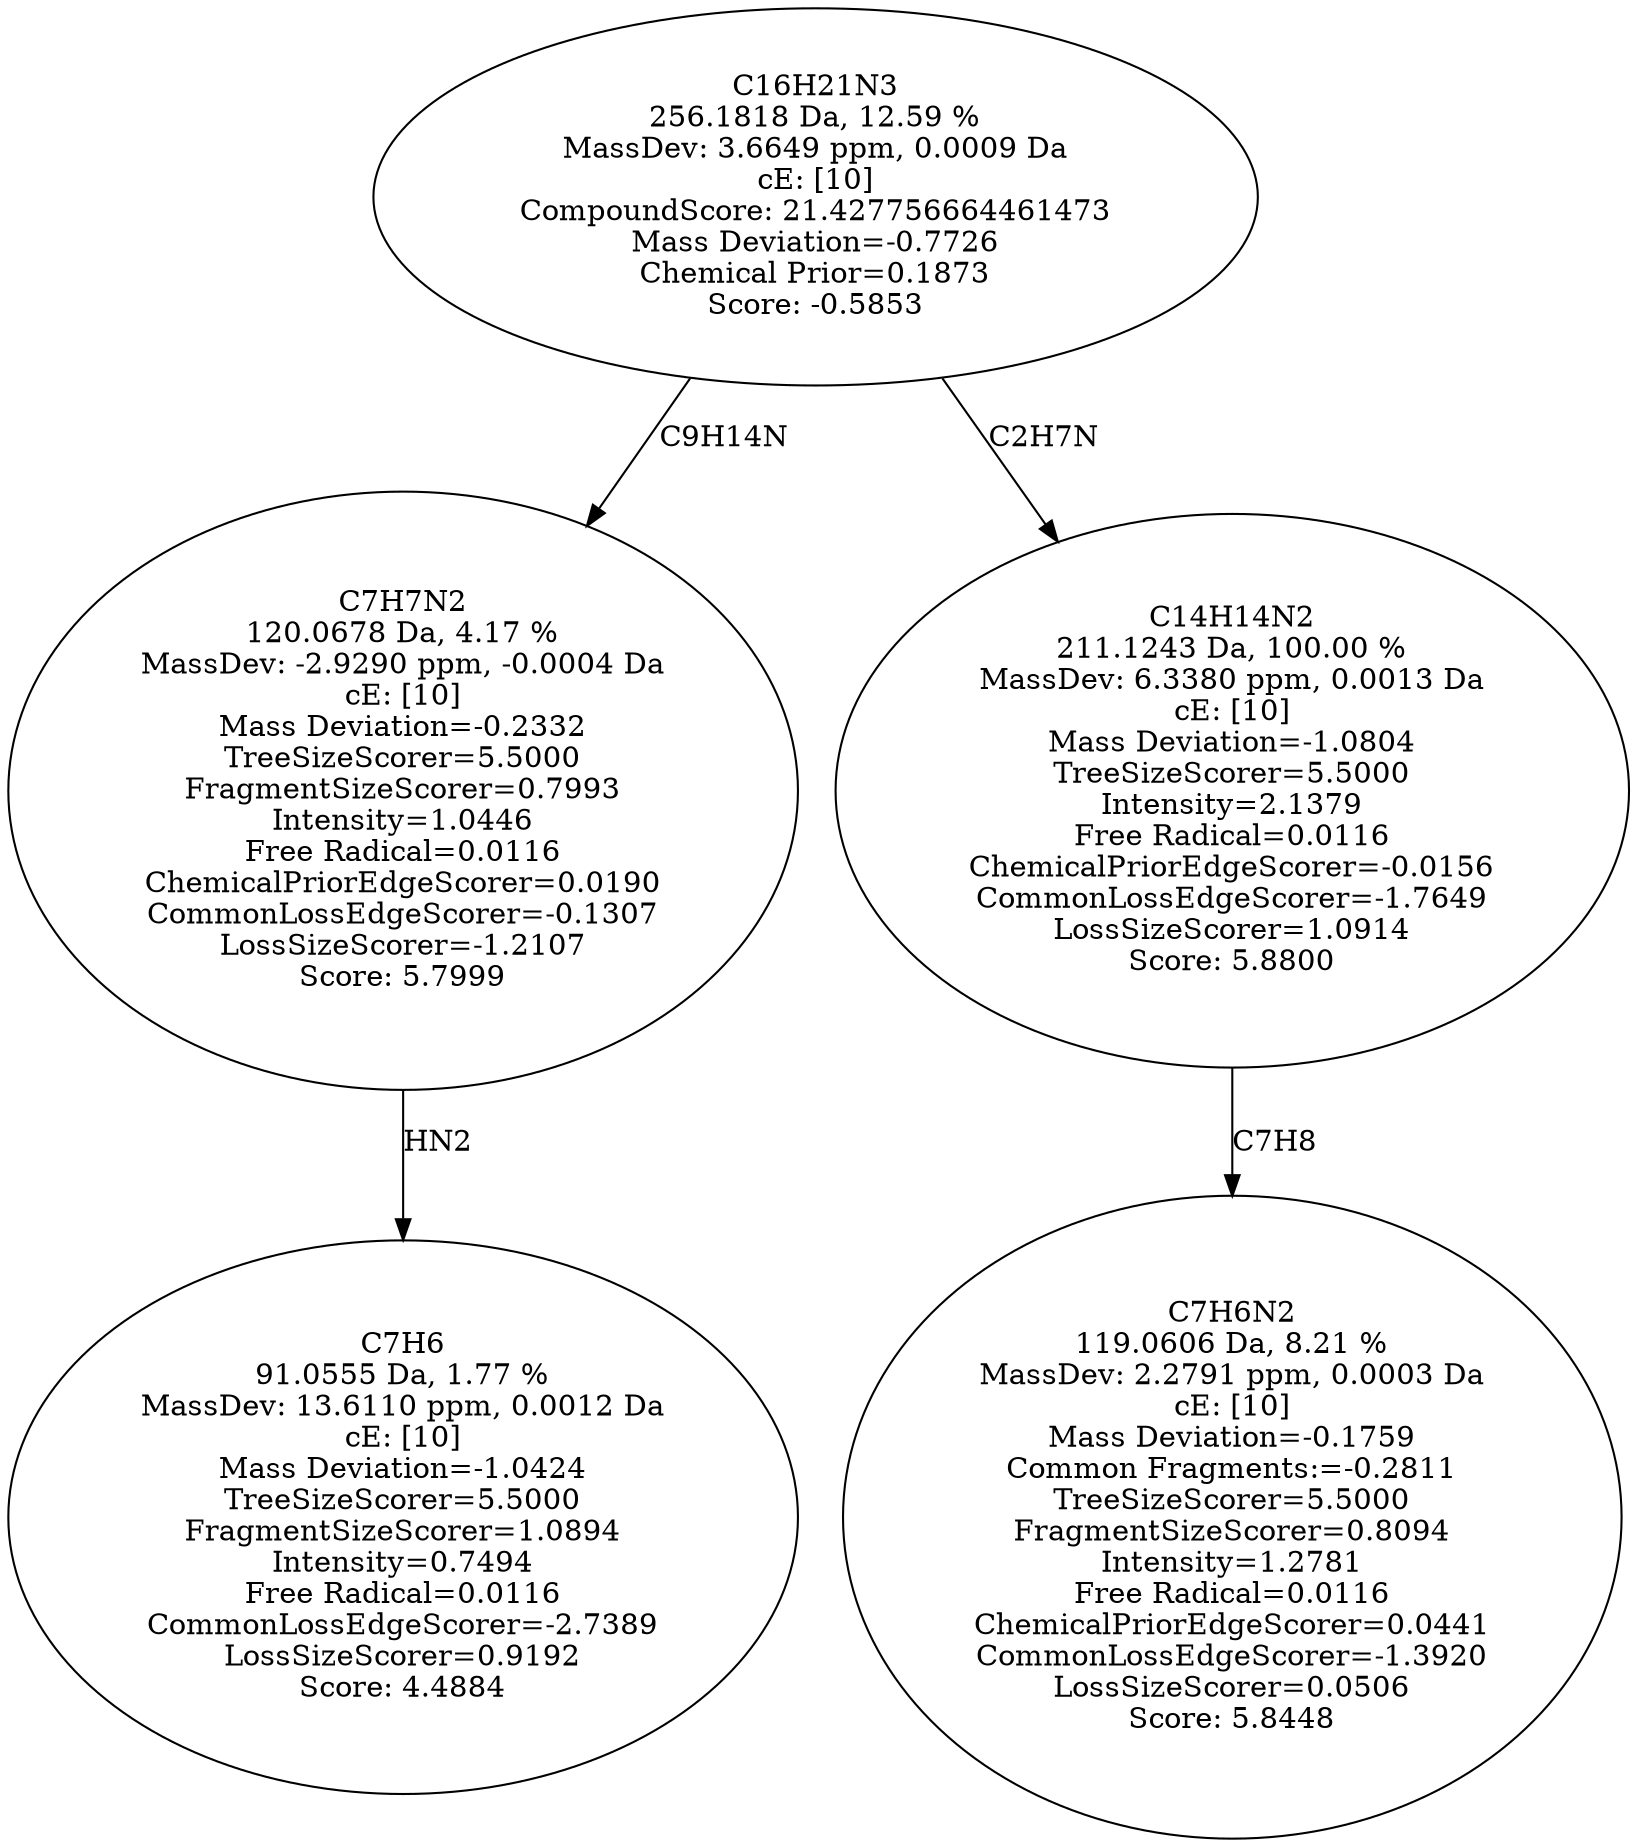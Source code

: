 strict digraph {
v1 [label="C7H6\n91.0555 Da, 1.77 %\nMassDev: 13.6110 ppm, 0.0012 Da\ncE: [10]\nMass Deviation=-1.0424\nTreeSizeScorer=5.5000\nFragmentSizeScorer=1.0894\nIntensity=0.7494\nFree Radical=0.0116\nCommonLossEdgeScorer=-2.7389\nLossSizeScorer=0.9192\nScore: 4.4884"];
v2 [label="C7H7N2\n120.0678 Da, 4.17 %\nMassDev: -2.9290 ppm, -0.0004 Da\ncE: [10]\nMass Deviation=-0.2332\nTreeSizeScorer=5.5000\nFragmentSizeScorer=0.7993\nIntensity=1.0446\nFree Radical=0.0116\nChemicalPriorEdgeScorer=0.0190\nCommonLossEdgeScorer=-0.1307\nLossSizeScorer=-1.2107\nScore: 5.7999"];
v3 [label="C7H6N2\n119.0606 Da, 8.21 %\nMassDev: 2.2791 ppm, 0.0003 Da\ncE: [10]\nMass Deviation=-0.1759\nCommon Fragments:=-0.2811\nTreeSizeScorer=5.5000\nFragmentSizeScorer=0.8094\nIntensity=1.2781\nFree Radical=0.0116\nChemicalPriorEdgeScorer=0.0441\nCommonLossEdgeScorer=-1.3920\nLossSizeScorer=0.0506\nScore: 5.8448"];
v4 [label="C14H14N2\n211.1243 Da, 100.00 %\nMassDev: 6.3380 ppm, 0.0013 Da\ncE: [10]\nMass Deviation=-1.0804\nTreeSizeScorer=5.5000\nIntensity=2.1379\nFree Radical=0.0116\nChemicalPriorEdgeScorer=-0.0156\nCommonLossEdgeScorer=-1.7649\nLossSizeScorer=1.0914\nScore: 5.8800"];
v5 [label="C16H21N3\n256.1818 Da, 12.59 %\nMassDev: 3.6649 ppm, 0.0009 Da\ncE: [10]\nCompoundScore: 21.427756664461473\nMass Deviation=-0.7726\nChemical Prior=0.1873\nScore: -0.5853"];
v2 -> v1 [label="HN2"];
v5 -> v2 [label="C9H14N"];
v4 -> v3 [label="C7H8"];
v5 -> v4 [label="C2H7N"];
}